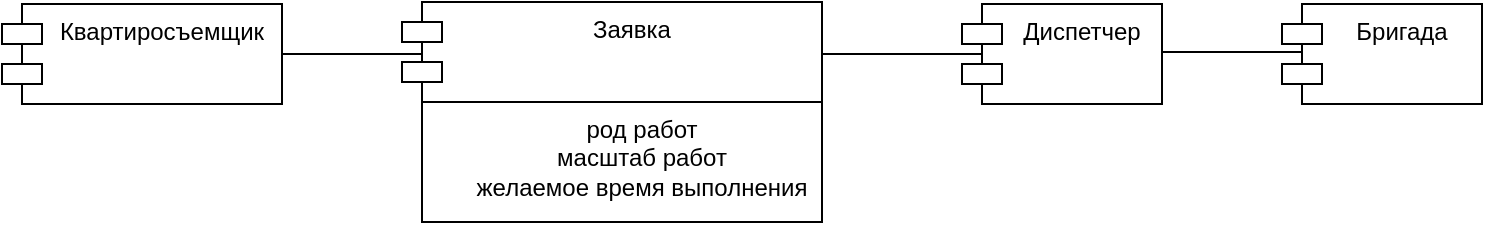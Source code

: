 <mxfile version="22.1.11" type="device">
  <diagram name="Page-1" id="53xYrRXbXJfIl-E11IEJ">
    <mxGraphModel dx="1050" dy="569" grid="1" gridSize="10" guides="1" tooltips="1" connect="1" arrows="1" fold="1" page="1" pageScale="1" pageWidth="850" pageHeight="1100" math="0" shadow="0">
      <root>
        <mxCell id="0" />
        <mxCell id="1" parent="0" />
        <mxCell id="azAWWSU4M8sO32Rmp2Cw-1" value="Квартиросъемщик" style="shape=module;align=left;spacingLeft=20;align=center;verticalAlign=top;whiteSpace=wrap;html=1;" vertex="1" parent="1">
          <mxGeometry x="59" y="1" width="140" height="50" as="geometry" />
        </mxCell>
        <mxCell id="azAWWSU4M8sO32Rmp2Cw-5" value="" style="edgeStyle=orthogonalEdgeStyle;rounded=0;orthogonalLoop=1;jettySize=auto;html=1;" edge="1" parent="1" source="azAWWSU4M8sO32Rmp2Cw-2" target="azAWWSU4M8sO32Rmp2Cw-4">
          <mxGeometry relative="1" as="geometry" />
        </mxCell>
        <mxCell id="azAWWSU4M8sO32Rmp2Cw-2" value="Заявка" style="shape=module;align=left;spacingLeft=20;align=center;verticalAlign=top;whiteSpace=wrap;html=1;" vertex="1" parent="1">
          <mxGeometry x="259" width="210" height="50" as="geometry" />
        </mxCell>
        <mxCell id="azAWWSU4M8sO32Rmp2Cw-4" value="род работ&lt;br&gt;масштаб работ&lt;br&gt;желаемое время выполнения" style="whiteSpace=wrap;html=1;verticalAlign=top;spacingLeft=20;align=center;" vertex="1" parent="1">
          <mxGeometry x="269" y="50" width="200" height="60" as="geometry" />
        </mxCell>
        <mxCell id="azAWWSU4M8sO32Rmp2Cw-6" value="Диспетчер" style="shape=module;align=left;spacingLeft=20;align=center;verticalAlign=top;whiteSpace=wrap;html=1;" vertex="1" parent="1">
          <mxGeometry x="539" y="1" width="100" height="50" as="geometry" />
        </mxCell>
        <mxCell id="azAWWSU4M8sO32Rmp2Cw-8" value="Бригада" style="shape=module;align=left;spacingLeft=20;align=center;verticalAlign=top;whiteSpace=wrap;html=1;" vertex="1" parent="1">
          <mxGeometry x="699" y="1" width="100" height="50" as="geometry" />
        </mxCell>
        <mxCell id="azAWWSU4M8sO32Rmp2Cw-12" value="" style="line;strokeWidth=1;fillColor=none;align=left;verticalAlign=middle;spacingTop=-1;spacingLeft=3;spacingRight=3;rotatable=0;labelPosition=right;points=[];portConstraint=eastwest;strokeColor=inherit;" vertex="1" parent="1">
          <mxGeometry x="199" y="22" width="70" height="8" as="geometry" />
        </mxCell>
        <mxCell id="azAWWSU4M8sO32Rmp2Cw-13" value="" style="line;strokeWidth=1;fillColor=none;align=left;verticalAlign=middle;spacingTop=-1;spacingLeft=3;spacingRight=3;rotatable=0;labelPosition=right;points=[];portConstraint=eastwest;strokeColor=inherit;" vertex="1" parent="1">
          <mxGeometry x="469" y="22" width="80" height="8" as="geometry" />
        </mxCell>
        <mxCell id="azAWWSU4M8sO32Rmp2Cw-14" value="" style="line;strokeWidth=1;fillColor=none;align=left;verticalAlign=middle;spacingTop=-1;spacingLeft=3;spacingRight=3;rotatable=0;labelPosition=right;points=[];portConstraint=eastwest;strokeColor=inherit;" vertex="1" parent="1">
          <mxGeometry x="639" y="21" width="70" height="8" as="geometry" />
        </mxCell>
      </root>
    </mxGraphModel>
  </diagram>
</mxfile>
